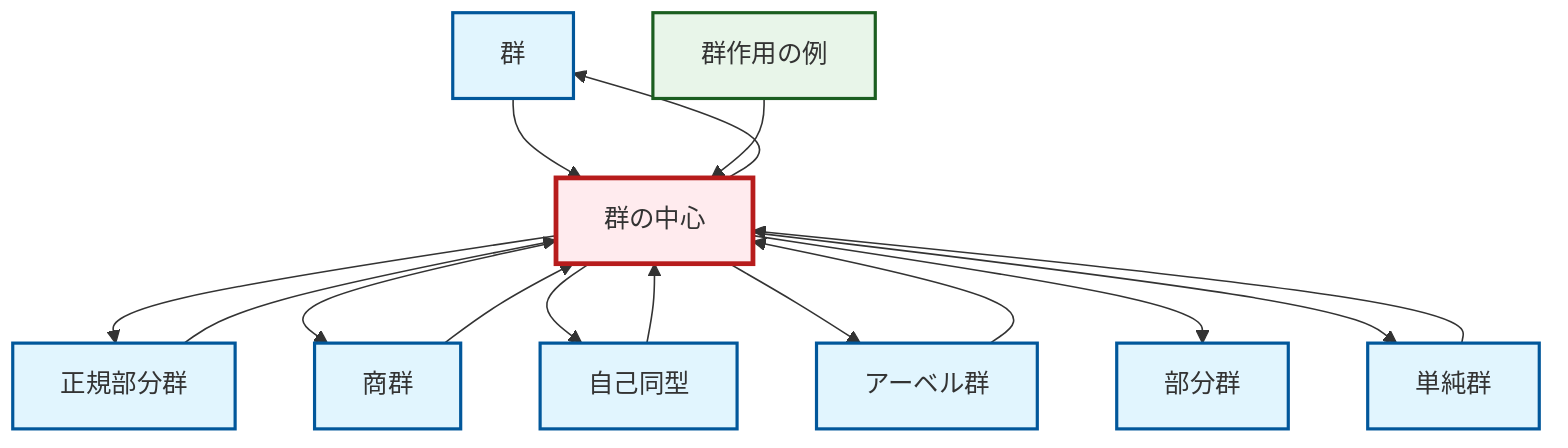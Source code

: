 graph TD
    classDef definition fill:#e1f5fe,stroke:#01579b,stroke-width:2px
    classDef theorem fill:#f3e5f5,stroke:#4a148c,stroke-width:2px
    classDef axiom fill:#fff3e0,stroke:#e65100,stroke-width:2px
    classDef example fill:#e8f5e9,stroke:#1b5e20,stroke-width:2px
    classDef current fill:#ffebee,stroke:#b71c1c,stroke-width:3px
    def-group["群"]:::definition
    def-subgroup["部分群"]:::definition
    ex-group-action-examples["群作用の例"]:::example
    def-quotient-group["商群"]:::definition
    def-simple-group["単純群"]:::definition
    def-center-of-group["群の中心"]:::definition
    def-abelian-group["アーベル群"]:::definition
    def-normal-subgroup["正規部分群"]:::definition
    def-automorphism["自己同型"]:::definition
    def-center-of-group --> def-normal-subgroup
    def-center-of-group --> def-quotient-group
    def-normal-subgroup --> def-center-of-group
    def-center-of-group --> def-automorphism
    def-center-of-group --> def-abelian-group
    def-center-of-group --> def-subgroup
    def-abelian-group --> def-center-of-group
    def-simple-group --> def-center-of-group
    def-group --> def-center-of-group
    ex-group-action-examples --> def-center-of-group
    def-center-of-group --> def-simple-group
    def-quotient-group --> def-center-of-group
    def-automorphism --> def-center-of-group
    def-center-of-group --> def-group
    class def-center-of-group current
